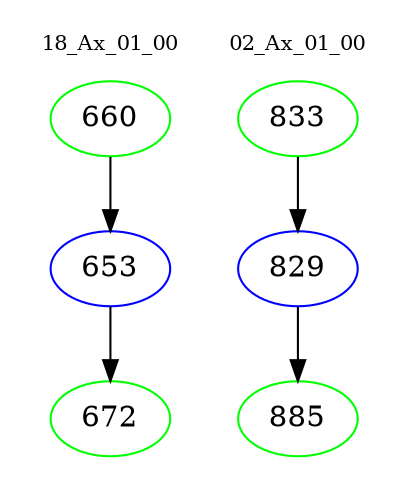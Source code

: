 digraph{
subgraph cluster_0 {
color = white
label = "18_Ax_01_00";
fontsize=10;
T0_660 [label="660", color="green"]
T0_660 -> T0_653 [color="black"]
T0_653 [label="653", color="blue"]
T0_653 -> T0_672 [color="black"]
T0_672 [label="672", color="green"]
}
subgraph cluster_1 {
color = white
label = "02_Ax_01_00";
fontsize=10;
T1_833 [label="833", color="green"]
T1_833 -> T1_829 [color="black"]
T1_829 [label="829", color="blue"]
T1_829 -> T1_885 [color="black"]
T1_885 [label="885", color="green"]
}
}

